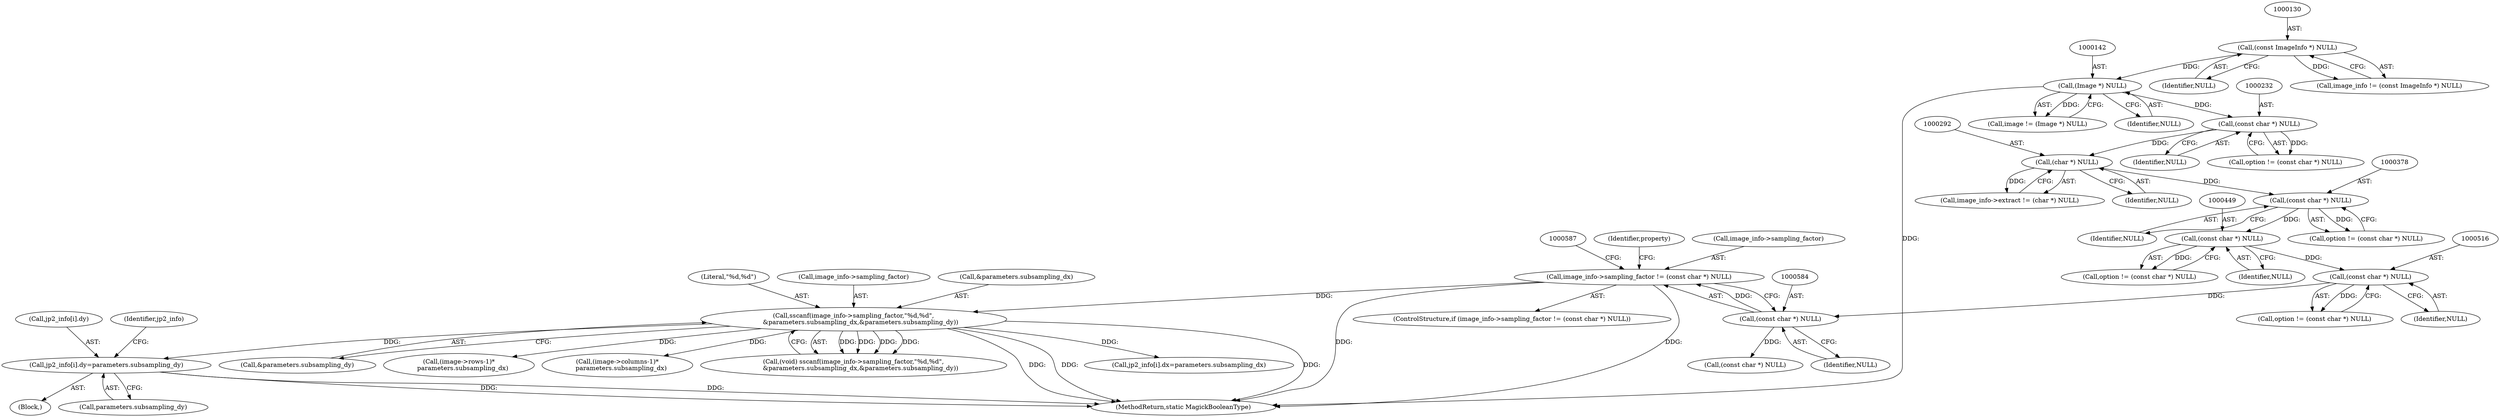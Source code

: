 digraph "0_ImageMagick_3d5ac8c20846871f1eb3068b65f93da7cd33bfd0_0@array" {
"1000770" [label="(Call,jp2_info[i].dy=parameters.subsampling_dy)"];
"1000588" [label="(Call,sscanf(image_info->sampling_factor,\"%d,%d\",\n       &parameters.subsampling_dx,&parameters.subsampling_dy))"];
"1000579" [label="(Call,image_info->sampling_factor != (const char *) NULL)"];
"1000583" [label="(Call,(const char *) NULL)"];
"1000515" [label="(Call,(const char *) NULL)"];
"1000448" [label="(Call,(const char *) NULL)"];
"1000377" [label="(Call,(const char *) NULL)"];
"1000291" [label="(Call,(char *) NULL)"];
"1000231" [label="(Call,(const char *) NULL)"];
"1000141" [label="(Call,(Image *) NULL)"];
"1000129" [label="(Call,(const ImageInfo *) NULL)"];
"1000517" [label="(Identifier,NULL)"];
"1000761" [label="(Call,jp2_info[i].dx=parameters.subsampling_dx)"];
"1000513" [label="(Call,option != (const char *) NULL)"];
"1000696" [label="(Block,)"];
"1000131" [label="(Identifier,NULL)"];
"1000379" [label="(Identifier,NULL)"];
"1001299" [label="(MethodReturn,static MagickBooleanType)"];
"1000602" [label="(Identifier,property)"];
"1000129" [label="(Call,(const ImageInfo *) NULL)"];
"1000127" [label="(Call,image_info != (const ImageInfo *) NULL)"];
"1000585" [label="(Identifier,NULL)"];
"1000141" [label="(Call,(Image *) NULL)"];
"1000450" [label="(Identifier,NULL)"];
"1000233" [label="(Identifier,NULL)"];
"1000589" [label="(Call,image_info->sampling_factor)"];
"1000593" [label="(Call,&parameters.subsampling_dx)"];
"1000377" [label="(Call,(const char *) NULL)"];
"1000597" [label="(Call,&parameters.subsampling_dy)"];
"1000579" [label="(Call,image_info->sampling_factor != (const char *) NULL)"];
"1000770" [label="(Call,jp2_info[i].dy=parameters.subsampling_dy)"];
"1000446" [label="(Call,option != (const char *) NULL)"];
"1000866" [label="(Call,(image->rows-1)*\n    parameters.subsampling_dx)"];
"1000843" [label="(Call,(image->columns-1)*\n    parameters.subsampling_dx)"];
"1000583" [label="(Call,(const char *) NULL)"];
"1000580" [label="(Call,image_info->sampling_factor)"];
"1000776" [label="(Call,parameters.subsampling_dy)"];
"1000375" [label="(Call,option != (const char *) NULL)"];
"1000291" [label="(Call,(char *) NULL)"];
"1000287" [label="(Call,image_info->extract != (char *) NULL)"];
"1000229" [label="(Call,option != (const char *) NULL)"];
"1000771" [label="(Call,jp2_info[i].dy)"];
"1000586" [label="(Call,(void) sscanf(image_info->sampling_factor,\"%d,%d\",\n       &parameters.subsampling_dx,&parameters.subsampling_dy))"];
"1000293" [label="(Identifier,NULL)"];
"1000592" [label="(Literal,\"%d,%d\")"];
"1000588" [label="(Call,sscanf(image_info->sampling_factor,\"%d,%d\",\n       &parameters.subsampling_dx,&parameters.subsampling_dy))"];
"1000578" [label="(ControlStructure,if (image_info->sampling_factor != (const char *) NULL))"];
"1000515" [label="(Call,(const char *) NULL)"];
"1000609" [label="(Call,(const char *) NULL)"];
"1000782" [label="(Identifier,jp2_info)"];
"1000139" [label="(Call,image != (Image *) NULL)"];
"1000231" [label="(Call,(const char *) NULL)"];
"1000448" [label="(Call,(const char *) NULL)"];
"1000143" [label="(Identifier,NULL)"];
"1000770" -> "1000696"  [label="AST: "];
"1000770" -> "1000776"  [label="CFG: "];
"1000771" -> "1000770"  [label="AST: "];
"1000776" -> "1000770"  [label="AST: "];
"1000782" -> "1000770"  [label="CFG: "];
"1000770" -> "1001299"  [label="DDG: "];
"1000770" -> "1001299"  [label="DDG: "];
"1000588" -> "1000770"  [label="DDG: "];
"1000588" -> "1000586"  [label="AST: "];
"1000588" -> "1000597"  [label="CFG: "];
"1000589" -> "1000588"  [label="AST: "];
"1000592" -> "1000588"  [label="AST: "];
"1000593" -> "1000588"  [label="AST: "];
"1000597" -> "1000588"  [label="AST: "];
"1000586" -> "1000588"  [label="CFG: "];
"1000588" -> "1001299"  [label="DDG: "];
"1000588" -> "1001299"  [label="DDG: "];
"1000588" -> "1001299"  [label="DDG: "];
"1000588" -> "1000586"  [label="DDG: "];
"1000588" -> "1000586"  [label="DDG: "];
"1000588" -> "1000586"  [label="DDG: "];
"1000588" -> "1000586"  [label="DDG: "];
"1000579" -> "1000588"  [label="DDG: "];
"1000588" -> "1000761"  [label="DDG: "];
"1000588" -> "1000843"  [label="DDG: "];
"1000588" -> "1000866"  [label="DDG: "];
"1000579" -> "1000578"  [label="AST: "];
"1000579" -> "1000583"  [label="CFG: "];
"1000580" -> "1000579"  [label="AST: "];
"1000583" -> "1000579"  [label="AST: "];
"1000587" -> "1000579"  [label="CFG: "];
"1000602" -> "1000579"  [label="CFG: "];
"1000579" -> "1001299"  [label="DDG: "];
"1000579" -> "1001299"  [label="DDG: "];
"1000583" -> "1000579"  [label="DDG: "];
"1000583" -> "1000585"  [label="CFG: "];
"1000584" -> "1000583"  [label="AST: "];
"1000585" -> "1000583"  [label="AST: "];
"1000515" -> "1000583"  [label="DDG: "];
"1000583" -> "1000609"  [label="DDG: "];
"1000515" -> "1000513"  [label="AST: "];
"1000515" -> "1000517"  [label="CFG: "];
"1000516" -> "1000515"  [label="AST: "];
"1000517" -> "1000515"  [label="AST: "];
"1000513" -> "1000515"  [label="CFG: "];
"1000515" -> "1000513"  [label="DDG: "];
"1000448" -> "1000515"  [label="DDG: "];
"1000448" -> "1000446"  [label="AST: "];
"1000448" -> "1000450"  [label="CFG: "];
"1000449" -> "1000448"  [label="AST: "];
"1000450" -> "1000448"  [label="AST: "];
"1000446" -> "1000448"  [label="CFG: "];
"1000448" -> "1000446"  [label="DDG: "];
"1000377" -> "1000448"  [label="DDG: "];
"1000377" -> "1000375"  [label="AST: "];
"1000377" -> "1000379"  [label="CFG: "];
"1000378" -> "1000377"  [label="AST: "];
"1000379" -> "1000377"  [label="AST: "];
"1000375" -> "1000377"  [label="CFG: "];
"1000377" -> "1000375"  [label="DDG: "];
"1000291" -> "1000377"  [label="DDG: "];
"1000291" -> "1000287"  [label="AST: "];
"1000291" -> "1000293"  [label="CFG: "];
"1000292" -> "1000291"  [label="AST: "];
"1000293" -> "1000291"  [label="AST: "];
"1000287" -> "1000291"  [label="CFG: "];
"1000291" -> "1000287"  [label="DDG: "];
"1000231" -> "1000291"  [label="DDG: "];
"1000231" -> "1000229"  [label="AST: "];
"1000231" -> "1000233"  [label="CFG: "];
"1000232" -> "1000231"  [label="AST: "];
"1000233" -> "1000231"  [label="AST: "];
"1000229" -> "1000231"  [label="CFG: "];
"1000231" -> "1000229"  [label="DDG: "];
"1000141" -> "1000231"  [label="DDG: "];
"1000141" -> "1000139"  [label="AST: "];
"1000141" -> "1000143"  [label="CFG: "];
"1000142" -> "1000141"  [label="AST: "];
"1000143" -> "1000141"  [label="AST: "];
"1000139" -> "1000141"  [label="CFG: "];
"1000141" -> "1001299"  [label="DDG: "];
"1000141" -> "1000139"  [label="DDG: "];
"1000129" -> "1000141"  [label="DDG: "];
"1000129" -> "1000127"  [label="AST: "];
"1000129" -> "1000131"  [label="CFG: "];
"1000130" -> "1000129"  [label="AST: "];
"1000131" -> "1000129"  [label="AST: "];
"1000127" -> "1000129"  [label="CFG: "];
"1000129" -> "1000127"  [label="DDG: "];
}
